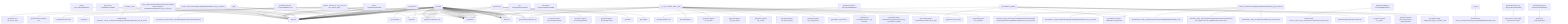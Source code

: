 graph TD
    app-mlperf-inference,d775cac873ee4231_(_python,_resnet50,_tf,_cpu,_test,_r5.0-dev_default,_offline_) --> detect,os
    get-sys-utils-cm,bc90993277e84b8e --> detect,os
    app-mlperf-inference,d775cac873ee4231_(_python,_resnet50,_tf,_cpu,_test,_r5.0-dev_default,_offline_) --> get,python
    get-mlperf-inference-src,4b57186581024797 --> detect,os
    get-mlperf-inference-src,4b57186581024797 --> get,python3
    get-mlperf-inference-src,4b57186581024797 --> get,git,repo,_branch.master,_repo.https://github.com/mlcommons/inference
    app-mlperf-inference,d775cac873ee4231_(_python,_resnet50,_tf,_cpu,_test,_r5.0-dev_default,_offline_) --> get,mlcommons,inference,src
    pull-git-repo,c23132ed65c4421d --> detect,os
    app-mlperf-inference,d775cac873ee4231_(_python,_resnet50,_tf,_cpu,_test,_r5.0-dev_default,_offline_) --> pull,git,repo
    get-mlperf-inference-utils,e341e5f86d8342e5 --> get,mlperf,inference,src
    app-mlperf-inference,d775cac873ee4231_(_python,_resnet50,_tf,_cpu,_test,_r5.0-dev_default,_offline_) --> get,mlperf,inference,utils
    download-file,9cdc8dc41aae437e_(_wget,_url.https://armi.in/files/caffe_ilsvrc12.tar.gz_) --> detect,os
    download-and-extract,c67e81a4ce2649f5_(_extract,_wget,_url.https://armi.in/files/caffe_ilsvrc12.tar.gz_) --> download,file,_wget,_url.https://armi.in/files/caffe_ilsvrc12.tar.gz
    extract-file,3f0b76219d004817_(_keep,_path./home/runner/MLC/repos/local/cache/download-file_imagenet-aux-da_2e2859a3/caffe_ilsvrc12.tar.gz_) --> detect,os
    download-and-extract,c67e81a4ce2649f5_(_extract,_wget,_url.https://armi.in/files/caffe_ilsvrc12.tar.gz_) --> extract,file,_keep,_path./home/runner/MLC/repos/local/cache/download-file_imagenet-aux-da_2e2859a3/caffe_ilsvrc12.tar.gz
    get-dataset-imagenet-aux,bb2c6dd8c8c64217 --> download-and-extract,_extract,_wget,_url.https://armi.in/files/caffe_ilsvrc12.tar.gz
    app-mlperf-inference,d775cac873ee4231_(_python,_resnet50,_tf,_cpu,_test,_r5.0-dev_default,_offline_) --> get,dataset-aux,imagenet-aux
    app-mlperf-inference-mlcommons-python,ff149e9781fc4b65_(_tf,_cpu,_resnet50,_offline,_fp32_) --> detect,os
    detect-cpu,586c8a43320142f7 --> detect,os
    app-mlperf-inference-mlcommons-python,ff149e9781fc4b65_(_tf,_cpu,_resnet50,_offline,_fp32_) --> detect,cpu
    get-sys-utils-cm,bc90993277e84b8e --> detect,os
    app-mlperf-inference-mlcommons-python,ff149e9781fc4b65_(_tf,_cpu,_resnet50,_offline,_fp32_) --> get,python
    get-generic-python-lib,94b62a682bc44791_(_tensorflow_) --> detect,os
    detect-cpu,586c8a43320142f7 --> detect,os
    get-generic-python-lib,94b62a682bc44791_(_tensorflow_) --> detect,cpu
    get-generic-python-lib,94b62a682bc44791_(_tensorflow_) --> get,python3
    get-generic-python-lib,94b62a682bc44791_(_pip_) --> detect,os
    detect-cpu,586c8a43320142f7 --> detect,os
    get-generic-python-lib,94b62a682bc44791_(_pip_) --> detect,cpu
    get-generic-python-lib,94b62a682bc44791_(_pip_) --> get,python3
    get-generic-python-lib,94b62a682bc44791_(_tensorflow_) --> get,generic-python-lib,_pip
    app-mlperf-inference-mlcommons-python,ff149e9781fc4b65_(_tf,_cpu,_resnet50,_offline,_fp32_) --> get,generic-python-lib,_tensorflow
    download-file,9cdc8dc41aae437e_(_cmutil,_url.https://zenodo.org/record/2535873/files/resnet50_v1.pb_) --> detect,os
    download-and-extract,c67e81a4ce2649f5_(_url.https://zenodo.org/record/2535873/files/resnet50_v1.pb_) --> download,file,_cmutil,_url.https://zenodo.org/record/2535873/files/resnet50_v1.pb
    get-ml-model-resnet50,56203e4e998b4bc0_(_tf,_fp32_) --> download-and-extract,_url.https://zenodo.org/record/2535873/files/resnet50_v1.pb
    app-mlperf-inference-mlcommons-python,ff149e9781fc4b65_(_tf,_cpu,_resnet50,_offline,_fp32_) --> get,ml-model,image-classification,resnet50,raw,_tf,_fp32
    get-preprocessed-dataset-imagenet,f259d490bbaf45f5_(_-for.mobilenet,_NHWC_) --> get,python3
    get-dataset-imagenet-val,7afd58d287fe4f11_(_size.500,_2012_) --> detect,os
    download-file,9cdc8dc41aae437e_(_cmutil,_url.http://cKnowledge.org/ai/data/ILSVRC2012_img_val_500.tar_) --> detect,os
    download-and-extract,c67e81a4ce2649f5_(_extract,_url.http://cKnowledge.org/ai/data/ILSVRC2012_img_val_500.tar_) --> download,file,_cmutil,_url.http://cKnowledge.org/ai/data/ILSVRC2012_img_val_500.tar
    extract-file,3f0b76219d004817_(_keep,_path./home/runner/MLC/repos/local/cache/get-dataset-imagenet-val_bda80be1/ILSVRC2012_img_val_500.tar_) --> detect,os
    download-and-extract,c67e81a4ce2649f5_(_extract,_url.http://cKnowledge.org/ai/data/ILSVRC2012_img_val_500.tar_) --> extract,file,_keep,_path./home/runner/MLC/repos/local/cache/get-dataset-imagenet-val_bda80be1/ILSVRC2012_img_val_500.tar
    get-dataset-imagenet-val,7afd58d287fe4f11_(_size.500,_2012_) --> download-and-extract,file,_extract,_url.http://cKnowledge.org/ai/data/ILSVRC2012_img_val_500.tar
    get-preprocessed-dataset-imagenet,f259d490bbaf45f5_(_-for.mobilenet,_NHWC_) --> get,dataset,image-classification,original,_size.500,_2012
    get-preprocessed-dataset-imagenet,f259d490bbaf45f5_(_-for.mobilenet,_NHWC_) --> get,dataset-aux,image-classification,imagenet-aux
    get-generic-python-lib,94b62a682bc44791_(_package.opencv-python-headless_) --> detect,os
    detect-cpu,586c8a43320142f7 --> detect,os
    get-generic-python-lib,94b62a682bc44791_(_package.opencv-python-headless_) --> detect,cpu
    get-generic-python-lib,94b62a682bc44791_(_package.opencv-python-headless_) --> get,python3
    get-generic-python-lib,94b62a682bc44791_(_pip_) --> get,python3
    get-generic-python-lib,94b62a682bc44791_(_package.opencv-python-headless_) --> get,generic-python-lib,_pip
    get-preprocessed-dataset-imagenet,f259d490bbaf45f5_(_-for.mobilenet,_NHWC_) --> get,generic-python-lib,_package.opencv-python-headless
    get-generic-python-lib,94b62a682bc44791_(_pillow_) --> detect,os
    detect-cpu,586c8a43320142f7 --> detect,os
    get-generic-python-lib,94b62a682bc44791_(_pillow_) --> detect,cpu
    get-generic-python-lib,94b62a682bc44791_(_pillow_) --> get,python3
    get-generic-python-lib,94b62a682bc44791_(_pip_) --> get,python3
    get-generic-python-lib,94b62a682bc44791_(_pillow_) --> get,generic-python-lib,_pip
    get-preprocessed-dataset-imagenet,f259d490bbaf45f5_(_-for.mobilenet,_NHWC_) --> get,generic-python-lib,_pillow
    get-preprocessed-dataset-imagenet,f259d490bbaf45f5_(_-for.mobilenet,_NHWC_) --> mlperf,mlcommons,inference,source,src
    get-generic-sys-util,bb0393afa8404a11_(_libgl_) --> detect,os
    get-generic-sys-util,bb0393afa8404a11_(_install,_libgl_) --> detect,os
    get-generic-sys-util,bb0393afa8404a11_(_libgl_) --> get,generic-sys-util,_install,_libgl
    get-preprocessed-dataset-imagenet,f259d490bbaf45f5_(_-for.mobilenet,_NHWC_) --> get,generic-sys-util,_libgl
    app-mlperf-inference-mlcommons-python,ff149e9781fc4b65_(_tf,_cpu,_resnet50,_offline,_fp32_) --> get,dataset,image-classification,imagenet,preprocessed,_-for.mobilenet,_NHWC
    app-mlperf-inference-mlcommons-python,ff149e9781fc4b65_(_tf,_cpu,_resnet50,_offline,_fp32_) --> get,dataset-aux,image-classification,imagenet-aux
    generate-mlperf-inference-user-conf,3af4475745964b93_(_wg-inference_) --> detect,os
    detect-cpu,586c8a43320142f7 --> detect,os
    generate-mlperf-inference-user-conf,3af4475745964b93_(_wg-inference_) --> detect,cpu
    generate-mlperf-inference-user-conf,3af4475745964b93_(_wg-inference_) --> get,python
    get-mlperf-inference-sut-configs,c2fbf72009e2445b --> get,cache,dir,_name.mlperf-inference-sut-configs
    generate-mlperf-inference-user-conf,3af4475745964b93_(_wg-inference_) --> get,sut,configs
    generate-mlperf-inference-user-conf,3af4475745964b93_(_wg-inference_) --> get,mlcommons,inference,src
    app-mlperf-inference-mlcommons-python,ff149e9781fc4b65_(_tf,_cpu,_resnet50,_offline,_fp32_) --> generate,user-conf,mlperf,inference,_wg-inference
    get-mlperf-inference-loadgen,64c3d98d0ba04950_(_wg-inference_) --> detect,os
    get-mlperf-inference-loadgen,64c3d98d0ba04950_(_wg-inference_) --> get,python3
    get-mlperf-inference-loadgen,64c3d98d0ba04950_(_wg-inference_) --> get,mlcommons,inference,src
    get-mlperf-inference-loadgen,64c3d98d0ba04950_(_wg-inference_) --> get,compiler
    detect-cpu,586c8a43320142f7 --> detect,os
    get-cmake,52bf974d791b4fc8 --> detect,cpu
    get-mlperf-inference-loadgen,64c3d98d0ba04950_(_wg-inference_) --> get,cmake
    get-generic-python-lib,94b62a682bc44791_(_package.wheel_) --> detect,os
    detect-cpu,586c8a43320142f7 --> detect,os
    get-generic-python-lib,94b62a682bc44791_(_package.wheel_) --> detect,cpu
    get-generic-python-lib,94b62a682bc44791_(_package.wheel_) --> get,python3
    get-generic-python-lib,94b62a682bc44791_(_pip_) --> get,python3
    get-generic-python-lib,94b62a682bc44791_(_package.wheel_) --> get,generic-python-lib,_pip
    get-mlperf-inference-loadgen,64c3d98d0ba04950_(_wg-inference_) --> get,generic-python-lib,_package.wheel
    get-generic-python-lib,94b62a682bc44791_(_pip_) --> get,python3
    get-mlperf-inference-loadgen,64c3d98d0ba04950_(_wg-inference_) --> get,generic-python-lib,_pip
    get-generic-python-lib,94b62a682bc44791_(_package.pybind11_) --> detect,os
    detect-cpu,586c8a43320142f7 --> detect,os
    get-generic-python-lib,94b62a682bc44791_(_package.pybind11_) --> detect,cpu
    get-generic-python-lib,94b62a682bc44791_(_package.pybind11_) --> get,python3
    get-generic-python-lib,94b62a682bc44791_(_pip_) --> get,python3
    get-generic-python-lib,94b62a682bc44791_(_package.pybind11_) --> get,generic-python-lib,_pip
    get-mlperf-inference-loadgen,64c3d98d0ba04950_(_wg-inference_) --> get,generic-python-lib,_package.pybind11
    get-generic-python-lib,94b62a682bc44791_(_package.setuptools_) --> detect,os
    detect-cpu,586c8a43320142f7 --> detect,os
    get-generic-python-lib,94b62a682bc44791_(_package.setuptools_) --> detect,cpu
    get-generic-python-lib,94b62a682bc44791_(_package.setuptools_) --> get,python3
    get-generic-python-lib,94b62a682bc44791_(_pip_) --> get,python3
    get-generic-python-lib,94b62a682bc44791_(_package.setuptools_) --> get,generic-python-lib,_pip
    get-mlperf-inference-loadgen,64c3d98d0ba04950_(_wg-inference_) --> get,generic-python-lib,_package.setuptools
    app-mlperf-inference-mlcommons-python,ff149e9781fc4b65_(_tf,_cpu,_resnet50,_offline,_fp32_) --> get,loadgen,_wg-inference
    app-mlperf-inference-mlcommons-python,ff149e9781fc4b65_(_tf,_cpu,_resnet50,_offline,_fp32_) --> get,mlcommons,inference,src
    app-mlperf-inference-mlcommons-python,ff149e9781fc4b65_(_tf,_cpu,_resnet50,_offline,_fp32_) --> get,mlcommons,inference,src
    get-generic-python-lib,94b62a682bc44791_(_package.psutil_) --> detect,os
    detect-cpu,586c8a43320142f7 --> detect,os
    get-generic-python-lib,94b62a682bc44791_(_package.psutil_) --> detect,cpu
    get-generic-python-lib,94b62a682bc44791_(_package.psutil_) --> get,python3
    get-generic-python-lib,94b62a682bc44791_(_pip_) --> get,python3
    get-generic-python-lib,94b62a682bc44791_(_package.psutil_) --> get,generic-python-lib,_pip
    app-mlperf-inference-mlcommons-python,ff149e9781fc4b65_(_tf,_cpu,_resnet50,_offline,_fp32_) --> get,generic-python-lib,_package.psutil
    get-generic-python-lib,94b62a682bc44791_(_opencv-python_) --> detect,os
    detect-cpu,586c8a43320142f7 --> detect,os
    get-generic-python-lib,94b62a682bc44791_(_opencv-python_) --> detect,cpu
    get-generic-python-lib,94b62a682bc44791_(_opencv-python_) --> get,python3
    get-generic-python-lib,94b62a682bc44791_(_pip_) --> get,python3
    get-generic-python-lib,94b62a682bc44791_(_opencv-python_) --> get,generic-python-lib,_pip
    app-mlperf-inference-mlcommons-python,ff149e9781fc4b65_(_tf,_cpu,_resnet50,_offline,_fp32_) --> get,generic-python-lib,_opencv-python
    app-mlperf-inference-mlcommons-python,ff149e9781fc4b65_(_tf,_cpu,_resnet50,_offline,_fp32_) --> get,generic-sys-util,_libgl
    get-generic-python-lib,94b62a682bc44791_(_numpy_) --> detect,os
    detect-cpu,586c8a43320142f7 --> detect,os
    get-generic-python-lib,94b62a682bc44791_(_numpy_) --> detect,cpu
    get-generic-python-lib,94b62a682bc44791_(_numpy_) --> get,python3
    get-generic-python-lib,94b62a682bc44791_(_pip_) --> get,python3
    get-generic-python-lib,94b62a682bc44791_(_numpy_) --> get,generic-python-lib,_pip
    app-mlperf-inference-mlcommons-python,ff149e9781fc4b65_(_tf,_cpu,_resnet50,_offline,_fp32_) --> get,generic-python-lib,_numpy
    get-generic-python-lib,94b62a682bc44791_(_pycocotools_) --> detect,os
    detect-cpu,586c8a43320142f7 --> detect,os
    get-generic-python-lib,94b62a682bc44791_(_pycocotools_) --> detect,cpu
    get-generic-python-lib,94b62a682bc44791_(_pycocotools_) --> get,python3
    get-generic-python-lib,94b62a682bc44791_(_pip_) --> get,python3
    get-generic-python-lib,94b62a682bc44791_(_pycocotools_) --> get,generic-python-lib,_pip
    app-mlperf-inference-mlcommons-python,ff149e9781fc4b65_(_tf,_cpu,_resnet50,_offline,_fp32_) --> get,generic-python-lib,_pycocotools
    get-generic-python-lib,94b62a682bc44791_(_protobuf_) --> detect,os
    detect-cpu,586c8a43320142f7 --> detect,os
    get-generic-python-lib,94b62a682bc44791_(_protobuf_) --> detect,cpu
    get-generic-python-lib,94b62a682bc44791_(_protobuf_) --> get,python3
    get-generic-python-lib,94b62a682bc44791_(_pip_) --> get,python3
    get-generic-python-lib,94b62a682bc44791_(_protobuf_) --> get,generic-python-lib,_pip
    app-mlperf-inference-mlcommons-python,ff149e9781fc4b65_(_tf,_cpu,_resnet50,_offline,_fp32_) --> get,generic-python-lib,_protobuf
    detect-cpu,586c8a43320142f7 --> detect,os
    benchmark-program,19f369ef47084895 --> detect,cpu
    benchmark-program-mlperf,cfff0132a8aa4018 --> benchmark-program,program
    app-mlperf-inference-mlcommons-python,ff149e9781fc4b65_(_tf,_cpu,_resnet50,_offline,_fp32_) --> benchmark-mlperf